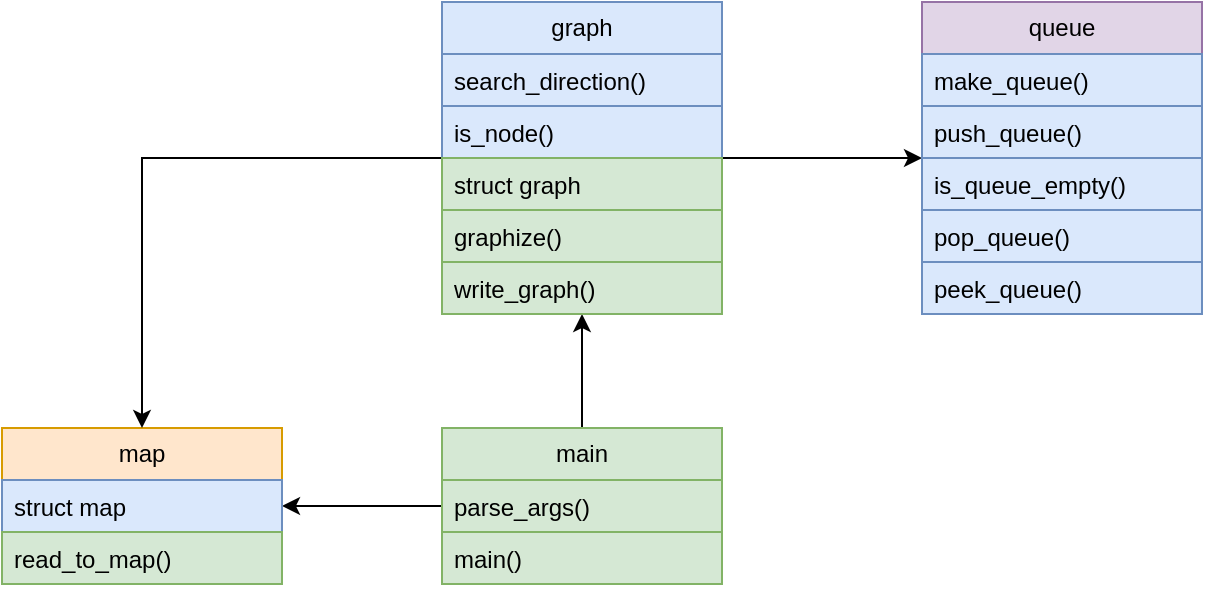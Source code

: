<mxfile version="24.0.7" type="github">
  <diagram name="Page-1" id="SOo60Iqe1Zw0-eTCr6of">
    <mxGraphModel dx="880" dy="468" grid="1" gridSize="10" guides="1" tooltips="1" connect="1" arrows="1" fold="1" page="1" pageScale="1" pageWidth="850" pageHeight="1100" math="0" shadow="0">
      <root>
        <mxCell id="0" />
        <mxCell id="1" parent="0" />
        <mxCell id="Djxpt53asMNzdbof1tWZ-9" style="edgeStyle=orthogonalEdgeStyle;rounded=0;orthogonalLoop=1;jettySize=auto;html=1;" edge="1" parent="1" source="Djxpt53asMNzdbof1tWZ-1" target="Djxpt53asMNzdbof1tWZ-5">
          <mxGeometry relative="1" as="geometry" />
        </mxCell>
        <mxCell id="Djxpt53asMNzdbof1tWZ-14" style="edgeStyle=orthogonalEdgeStyle;rounded=0;orthogonalLoop=1;jettySize=auto;html=1;" edge="1" parent="1" source="Djxpt53asMNzdbof1tWZ-1" target="Djxpt53asMNzdbof1tWZ-10">
          <mxGeometry relative="1" as="geometry" />
        </mxCell>
        <mxCell id="Djxpt53asMNzdbof1tWZ-1" value="main" style="swimlane;fontStyle=0;childLayout=stackLayout;horizontal=1;startSize=26;fillColor=#d5e8d4;horizontalStack=0;resizeParent=1;resizeParentMax=0;resizeLast=0;collapsible=1;marginBottom=0;whiteSpace=wrap;html=1;strokeColor=#82b366;" vertex="1" parent="1">
          <mxGeometry x="350" y="240" width="140" height="78" as="geometry" />
        </mxCell>
        <mxCell id="Djxpt53asMNzdbof1tWZ-32" value="parse_args()" style="text;strokeColor=#82b366;fillColor=#d5e8d4;align=left;verticalAlign=top;spacingLeft=4;spacingRight=4;overflow=hidden;rotatable=0;points=[[0,0.5],[1,0.5]];portConstraint=eastwest;whiteSpace=wrap;html=1;" vertex="1" parent="Djxpt53asMNzdbof1tWZ-1">
          <mxGeometry y="26" width="140" height="26" as="geometry" />
        </mxCell>
        <mxCell id="Djxpt53asMNzdbof1tWZ-2" value="main()" style="text;strokeColor=#82b366;fillColor=#d5e8d4;align=left;verticalAlign=top;spacingLeft=4;spacingRight=4;overflow=hidden;rotatable=0;points=[[0,0.5],[1,0.5]];portConstraint=eastwest;whiteSpace=wrap;html=1;" vertex="1" parent="Djxpt53asMNzdbof1tWZ-1">
          <mxGeometry y="52" width="140" height="26" as="geometry" />
        </mxCell>
        <mxCell id="Djxpt53asMNzdbof1tWZ-5" value="map" style="swimlane;fontStyle=0;childLayout=stackLayout;horizontal=1;startSize=26;fillColor=#ffe6cc;horizontalStack=0;resizeParent=1;resizeParentMax=0;resizeLast=0;collapsible=1;marginBottom=0;whiteSpace=wrap;html=1;strokeColor=#d79b00;" vertex="1" parent="1">
          <mxGeometry x="130" y="240" width="140" height="78" as="geometry" />
        </mxCell>
        <mxCell id="Djxpt53asMNzdbof1tWZ-37" value="struct map" style="text;strokeColor=#6c8ebf;fillColor=#dae8fc;align=left;verticalAlign=top;spacingLeft=4;spacingRight=4;overflow=hidden;rotatable=0;points=[[0,0.5],[1,0.5]];portConstraint=eastwest;whiteSpace=wrap;html=1;" vertex="1" parent="Djxpt53asMNzdbof1tWZ-5">
          <mxGeometry y="26" width="140" height="26" as="geometry" />
        </mxCell>
        <mxCell id="Djxpt53asMNzdbof1tWZ-6" value="read_to_map()" style="text;strokeColor=#82b366;fillColor=#d5e8d4;align=left;verticalAlign=top;spacingLeft=4;spacingRight=4;overflow=hidden;rotatable=0;points=[[0,0.5],[1,0.5]];portConstraint=eastwest;whiteSpace=wrap;html=1;" vertex="1" parent="Djxpt53asMNzdbof1tWZ-5">
          <mxGeometry y="52" width="140" height="26" as="geometry" />
        </mxCell>
        <mxCell id="Djxpt53asMNzdbof1tWZ-22" style="edgeStyle=orthogonalEdgeStyle;rounded=0;orthogonalLoop=1;jettySize=auto;html=1;" edge="1" parent="1" source="Djxpt53asMNzdbof1tWZ-10" target="Djxpt53asMNzdbof1tWZ-16">
          <mxGeometry relative="1" as="geometry" />
        </mxCell>
        <mxCell id="Djxpt53asMNzdbof1tWZ-36" style="edgeStyle=orthogonalEdgeStyle;rounded=0;orthogonalLoop=1;jettySize=auto;html=1;" edge="1" parent="1" source="Djxpt53asMNzdbof1tWZ-10" target="Djxpt53asMNzdbof1tWZ-5">
          <mxGeometry relative="1" as="geometry" />
        </mxCell>
        <mxCell id="Djxpt53asMNzdbof1tWZ-10" value="graph" style="swimlane;fontStyle=0;childLayout=stackLayout;horizontal=1;startSize=26;fillColor=#dae8fc;horizontalStack=0;resizeParent=1;resizeParentMax=0;resizeLast=0;collapsible=1;marginBottom=0;whiteSpace=wrap;html=1;strokeColor=#6c8ebf;" vertex="1" parent="1">
          <mxGeometry x="350" y="27" width="140" height="156" as="geometry" />
        </mxCell>
        <mxCell id="Djxpt53asMNzdbof1tWZ-39" value="search_direction()" style="text;strokeColor=#6c8ebf;fillColor=#dae8fc;align=left;verticalAlign=top;spacingLeft=4;spacingRight=4;overflow=hidden;rotatable=0;points=[[0,0.5],[1,0.5]];portConstraint=eastwest;whiteSpace=wrap;html=1;" vertex="1" parent="Djxpt53asMNzdbof1tWZ-10">
          <mxGeometry y="26" width="140" height="26" as="geometry" />
        </mxCell>
        <mxCell id="Djxpt53asMNzdbof1tWZ-11" value="is_node()" style="text;strokeColor=#6c8ebf;fillColor=#dae8fc;align=left;verticalAlign=top;spacingLeft=4;spacingRight=4;overflow=hidden;rotatable=0;points=[[0,0.5],[1,0.5]];portConstraint=eastwest;whiteSpace=wrap;html=1;" vertex="1" parent="Djxpt53asMNzdbof1tWZ-10">
          <mxGeometry y="52" width="140" height="26" as="geometry" />
        </mxCell>
        <mxCell id="Djxpt53asMNzdbof1tWZ-38" value="struct graph" style="text;strokeColor=#82b366;fillColor=#d5e8d4;align=left;verticalAlign=top;spacingLeft=4;spacingRight=4;overflow=hidden;rotatable=0;points=[[0,0.5],[1,0.5]];portConstraint=eastwest;whiteSpace=wrap;html=1;" vertex="1" parent="Djxpt53asMNzdbof1tWZ-10">
          <mxGeometry y="78" width="140" height="26" as="geometry" />
        </mxCell>
        <mxCell id="Djxpt53asMNzdbof1tWZ-12" value="graphize()" style="text;strokeColor=#82b366;fillColor=#d5e8d4;align=left;verticalAlign=top;spacingLeft=4;spacingRight=4;overflow=hidden;rotatable=0;points=[[0,0.5],[1,0.5]];portConstraint=eastwest;whiteSpace=wrap;html=1;" vertex="1" parent="Djxpt53asMNzdbof1tWZ-10">
          <mxGeometry y="104" width="140" height="26" as="geometry" />
        </mxCell>
        <mxCell id="Djxpt53asMNzdbof1tWZ-7" value="write_graph()" style="text;strokeColor=#82b366;fillColor=#d5e8d4;align=left;verticalAlign=top;spacingLeft=4;spacingRight=4;overflow=hidden;rotatable=0;points=[[0,0.5],[1,0.5]];portConstraint=eastwest;whiteSpace=wrap;html=1;" vertex="1" parent="Djxpt53asMNzdbof1tWZ-10">
          <mxGeometry y="130" width="140" height="26" as="geometry" />
        </mxCell>
        <mxCell id="Djxpt53asMNzdbof1tWZ-16" value="queue" style="swimlane;fontStyle=0;childLayout=stackLayout;horizontal=1;startSize=26;fillColor=#e1d5e7;horizontalStack=0;resizeParent=1;resizeParentMax=0;resizeLast=0;collapsible=1;marginBottom=0;whiteSpace=wrap;html=1;strokeColor=#9673a6;" vertex="1" parent="1">
          <mxGeometry x="590" y="27" width="140" height="156" as="geometry" />
        </mxCell>
        <mxCell id="Djxpt53asMNzdbof1tWZ-17" value="make_queue()" style="text;strokeColor=#6c8ebf;fillColor=#dae8fc;align=left;verticalAlign=top;spacingLeft=4;spacingRight=4;overflow=hidden;rotatable=0;points=[[0,0.5],[1,0.5]];portConstraint=eastwest;whiteSpace=wrap;html=1;" vertex="1" parent="Djxpt53asMNzdbof1tWZ-16">
          <mxGeometry y="26" width="140" height="26" as="geometry" />
        </mxCell>
        <mxCell id="Djxpt53asMNzdbof1tWZ-18" value="push_queue()" style="text;strokeColor=#6c8ebf;fillColor=#dae8fc;align=left;verticalAlign=top;spacingLeft=4;spacingRight=4;overflow=hidden;rotatable=0;points=[[0,0.5],[1,0.5]];portConstraint=eastwest;whiteSpace=wrap;html=1;" vertex="1" parent="Djxpt53asMNzdbof1tWZ-16">
          <mxGeometry y="52" width="140" height="26" as="geometry" />
        </mxCell>
        <mxCell id="Djxpt53asMNzdbof1tWZ-19" value="is_queue_empty()" style="text;strokeColor=#6c8ebf;fillColor=#dae8fc;align=left;verticalAlign=top;spacingLeft=4;spacingRight=4;overflow=hidden;rotatable=0;points=[[0,0.5],[1,0.5]];portConstraint=eastwest;whiteSpace=wrap;html=1;" vertex="1" parent="Djxpt53asMNzdbof1tWZ-16">
          <mxGeometry y="78" width="140" height="26" as="geometry" />
        </mxCell>
        <mxCell id="Djxpt53asMNzdbof1tWZ-20" value="pop_queue()" style="text;strokeColor=#6c8ebf;fillColor=#dae8fc;align=left;verticalAlign=top;spacingLeft=4;spacingRight=4;overflow=hidden;rotatable=0;points=[[0,0.5],[1,0.5]];portConstraint=eastwest;whiteSpace=wrap;html=1;" vertex="1" parent="Djxpt53asMNzdbof1tWZ-16">
          <mxGeometry y="104" width="140" height="26" as="geometry" />
        </mxCell>
        <mxCell id="Djxpt53asMNzdbof1tWZ-21" value="peek_queue()" style="text;strokeColor=#6c8ebf;fillColor=#dae8fc;align=left;verticalAlign=top;spacingLeft=4;spacingRight=4;overflow=hidden;rotatable=0;points=[[0,0.5],[1,0.5]];portConstraint=eastwest;whiteSpace=wrap;html=1;" vertex="1" parent="Djxpt53asMNzdbof1tWZ-16">
          <mxGeometry y="130" width="140" height="26" as="geometry" />
        </mxCell>
      </root>
    </mxGraphModel>
  </diagram>
</mxfile>
